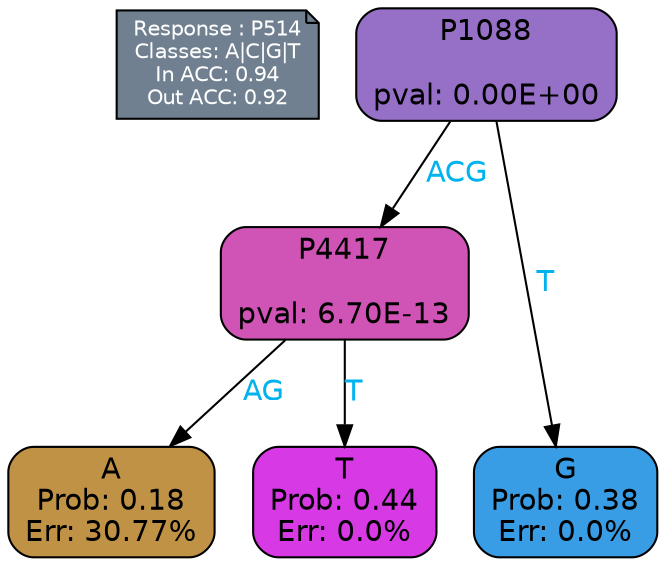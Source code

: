 digraph Tree {
node [shape=box, style="filled, rounded", color="black", fontname=helvetica] ;
graph [ranksep=equally, splines=polylines, bgcolor=transparent, dpi=600] ;
edge [fontname=helvetica] ;
LEGEND [label="Response : P514
Classes: A|C|G|T
In ACC: 0.94
Out ACC: 0.92
",shape=note,align=left,style=filled,fillcolor="slategray",fontcolor="white",fontsize=10];1 [label="P1088

pval: 0.00E+00", fillcolor="#966fc7"] ;
2 [label="P4417

pval: 6.70E-13", fillcolor="#d053b6"] ;
3 [label="A
Prob: 0.18
Err: 30.77%", fillcolor="#bf9246"] ;
4 [label="T
Prob: 0.44
Err: 0.0%", fillcolor="#d739e5"] ;
5 [label="G
Prob: 0.38
Err: 0.0%", fillcolor="#399de5"] ;
1 -> 2 [label="ACG",fontcolor=deepskyblue2] ;
1 -> 5 [label="T",fontcolor=deepskyblue2] ;
2 -> 3 [label="AG",fontcolor=deepskyblue2] ;
2 -> 4 [label="T",fontcolor=deepskyblue2] ;
{rank = same; 3;4;5;}{rank = same; LEGEND;1;}}